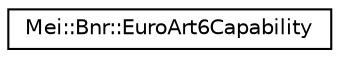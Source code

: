 digraph "Graphical Class Hierarchy"
{
  edge [fontname="Helvetica",fontsize="10",labelfontname="Helvetica",labelfontsize="10"];
  node [fontname="Helvetica",fontsize="10",shape=record];
  rankdir="LR";
  Node1 [label="Mei::Bnr::EuroArt6Capability",height=0.2,width=0.4,color="black", fillcolor="white", style="filled",URL="$a00035.html",tooltip="Euro art 6 capability. "];
}

